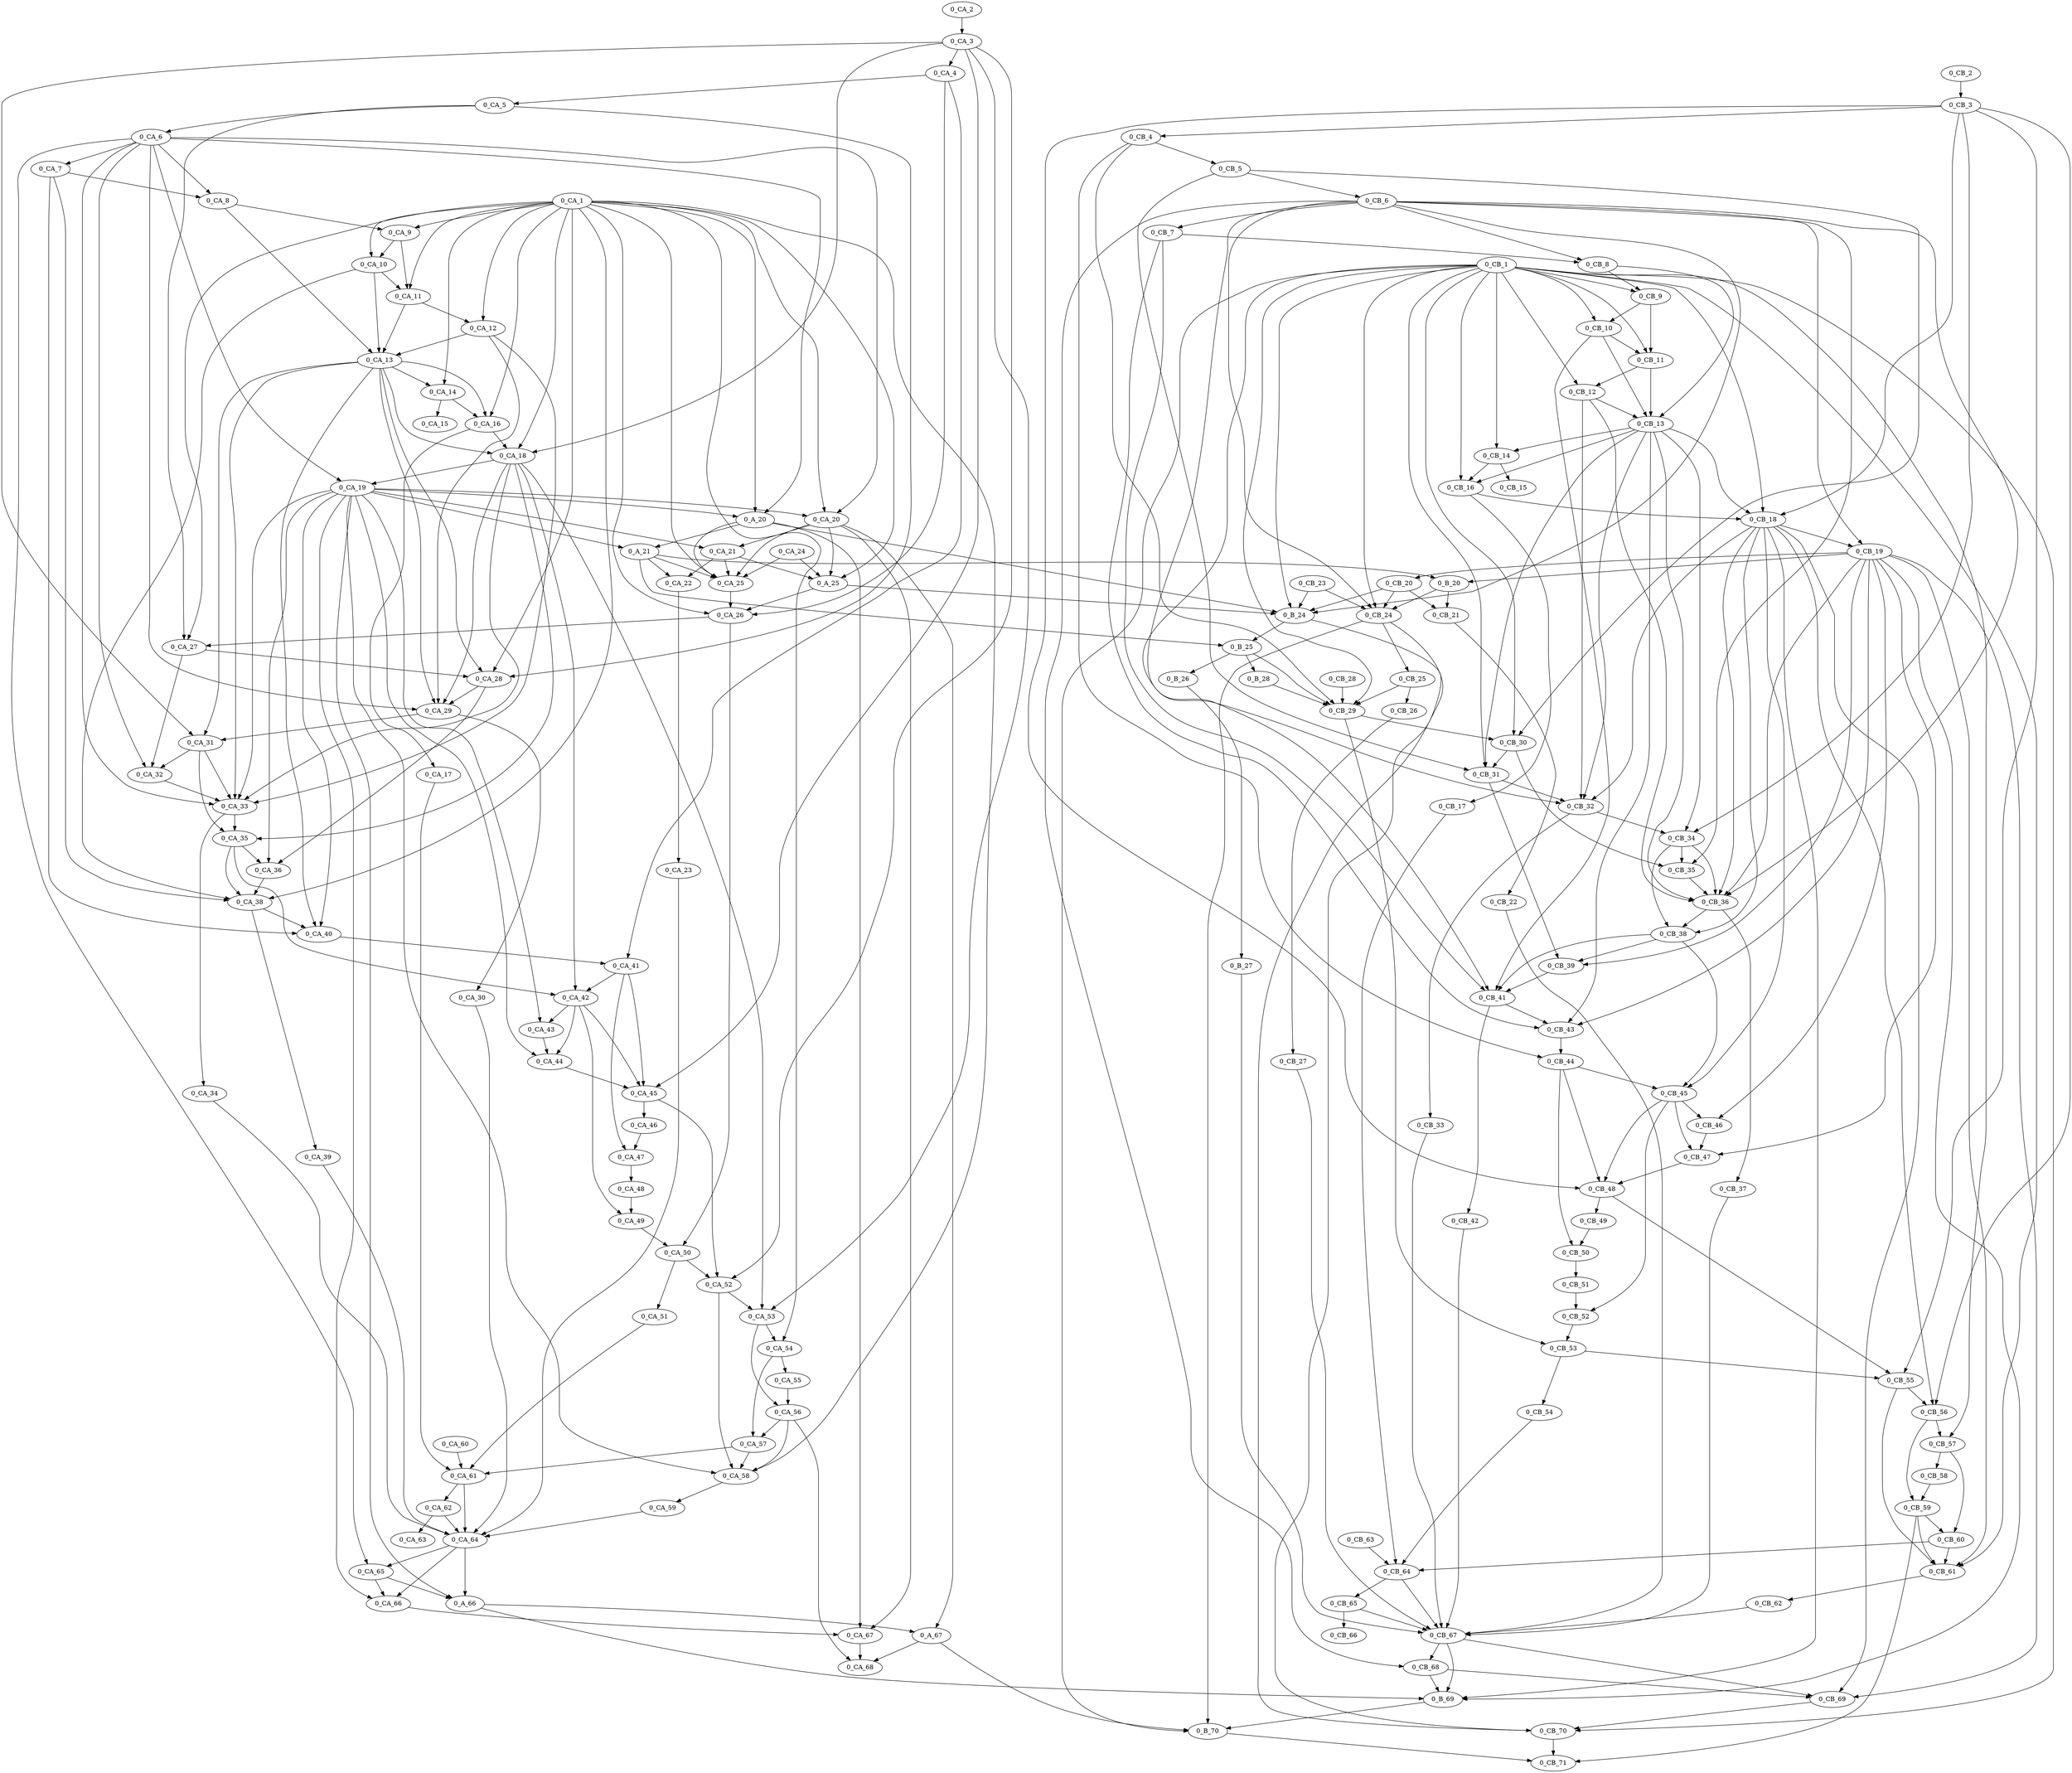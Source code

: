 strict digraph  {
"0_CA_1" [attr="int RSA_padding_check_PKCS1_OAEP_mgf1(unsigned char *to, int tlen, const unsigned char *from, int flen, int num, const unsigned char *param, int plen, const EVP_MD *md, const EVP_MD *mgf1md)"];
"0_CA_2" [attr="{"];
"0_CA_3" [attr="    int i, dblen = 0, mlen = -1, one_index = 0, msg_index;"];
"0_CA_4" [attr="    unsigned int good, found_one_byte;"];
"0_CA_5" [attr="    const unsigned char *maskedseed, *maskeddb;"];
"0_CA_6" [attr="    unsigned char *db = NULL, *em = NULL, seed[EVP_MAX_MD_SIZE],"];
"0_CA_7" [attr="        phash[EVP_MAX_MD_SIZE];"];
"0_CA_8" [attr="    int mdlen;"];
"0_CA_9" [attr="    if (md == NULL)"];
"0_CA_10" [attr="        md = EVP_sha1();"];
"0_CA_11" [attr="    if (mgf1md == NULL)"];
"0_CA_12" [attr="        mgf1md = md;"];
"0_CA_13" [attr="    mdlen = EVP_MD_size(md);"];
"0_CA_14" [attr="    if (tlen <= 0 || flen <= 0)"];
"0_CA_15" [attr="        return -1;"];
"0_CA_16" [attr="    if (num < flen || num < 2 * mdlen + 2)"];
"0_CA_17" [attr="        goto decoding_err;"];
"0_CA_18" [attr="    dblen = num - mdlen - 1;"];
"0_CA_19" [attr="    db = OPENSSL_malloc(dblen);"];
"0_A_20" [attr="    em = OPENSSL_malloc(num);"];
"0_A_21" [attr="    if(db == NULL || em == NULL){"];
"0_CA_22" [attr="        RSAerr(RSA_F_RSA_PADDING_CHECK_PKCS1_OAEP_MGF1, ERR_R_MALLOC_FAILURE);"];
"0_CA_23" [attr="        goto cleanup;"];
"0_CA_24" [attr="    }"];
"0_A_25" [attr="    memset(em, 0, num);"];
"0_CA_26" [attr="    good = constant_time_is_zero(from[0]);"];
"0_CA_27" [attr="    maskedseed = from + 1;"];
"0_CA_28" [attr="    maskeddb = from + 1 + mdlen;"];
"0_CA_29" [attr="    if (PKCS1_MGF1(seed, mdlen, maskeddb, dblen, mgf1md))"];
"0_CA_30" [attr="        goto cleanup;"];
"0_CA_31" [attr="    for (i = 0; i < mdlen; i++)"];
"0_CA_32" [attr="        seed[i] ^= maskedseed[i];"];
"0_CA_33" [attr="    if (PKCS1_MGF1(db, dblen, seed, mdlen, mgf1md))"];
"0_CA_34" [attr="        goto cleanup;"];
"0_CA_35" [attr="    for (i = 0; i < dblen; i++)"];
"0_CA_36" [attr="        db[i] ^= maskeddb[i];"];
"0_CA_38" [attr="    if (!EVP_Digest((void *)param, plen, phash, NULL, md, NULL))"];
"0_CA_39" [attr="        goto cleanup;"];
"0_CA_40" [attr="    good &= constant_time_is_zero(CRYPTO_memcmp(db, phash, mdlen));"];
"0_CA_41" [attr="    found_one_byte = 0;"];
"0_CA_42" [attr="    for (i = mdlen; i < dblen; i++) {"];
"0_CA_43" [attr="        unsigned int equals1 = constant_time_eq(db[i], 1);"];
"0_CA_44" [attr="        unsigned int equals0 = constant_time_is_zero(db[i]);"];
"0_CA_45" [attr="        one_index = constant_time_select_int(~found_one_byte & equals1,i, one_index);"];
"0_CA_46" [attr="        found_one_byte |= equals1;"];
"0_CA_47" [attr="        good &= (found_one_byte | equals0);"];
"0_CA_48" [attr="    }"];
"0_CA_49" [attr="    good &= found_one_byte;"];
"0_CA_50" [attr="    if (!good)"];
"0_CA_51" [attr="        goto decoding_err;"];
"0_CA_52" [attr="    msg_index = one_index + 1;"];
"0_CA_53" [attr="    mlen = dblen - msg_index;"];
"0_CA_54" [attr="    if (tlen < mlen) {"];
"0_CA_55" [attr="        RSAerr(RSA_F_RSA_PADDING_CHECK_PKCS1_OAEP_MGF1, RSA_R_DATA_TOO_LARGE);"];
"0_CA_56" [attr="        mlen = -1;"];
"0_CA_57" [attr="    } else {"];
"0_CA_58" [attr="        memcpy(to, db + msg_index, mlen);"];
"0_CA_59" [attr="        goto cleanup;"];
"0_CA_60" [attr="    }"];
"0_CA_61" [attr=" decoding_err "];
"0_CA_62" [attr="    RSAerr(RSA_F_RSA_PADDING_CHECK_PKCS1_OAEP_MGF1,"];
"0_CA_63" [attr="           RSA_R_OAEP_DECODING_ERROR);"];
"0_CA_64" [attr=" cleanup "];
"0_CA_65" [attr="    OPENSSL_cleanse(seed, sizeof(seed));"];
"0_A_66" [attr="    OPENSSL_free(db);"];
"0_A_67" [attr="    OPENSSL_free(em);"];
"0_CA_68" [attr="    return mlen;"];
"0_CB_1" [attr="int RSA_padding_check_PKCS1_OAEP_mgf1(unsigned char *to, int tlen, const unsigned char *from, int flen, int num, const unsigned char *param, int plen, const EVP_MD *md, const EVP_MD *mgf1md)"];
"0_CB_2" [attr="{"];
"0_CB_3" [attr="    int i, dblen = 0, mlen = -1, one_index = 0, msg_index;"];
"0_CB_4" [attr="    unsigned int good, found_one_byte;"];
"0_CB_5" [attr="    const unsigned char *maskedseed, *maskeddb;"];
"0_CB_6" [attr="    unsigned char *db = NULL, *em = NULL, seed[EVP_MAX_MD_SIZE],"];
"0_CB_7" [attr="        phash[EVP_MAX_MD_SIZE];"];
"0_CB_8" [attr="    int mdlen;"];
"0_CB_9" [attr="    if (md == NULL)"];
"0_CB_10" [attr="        md = EVP_sha1();"];
"0_CB_11" [attr="    if (mgf1md == NULL)"];
"0_CB_12" [attr="        mgf1md = md;"];
"0_CB_13" [attr="    mdlen = EVP_MD_size(md);"];
"0_CB_14" [attr="    if (tlen <= 0 || flen <= 0)"];
"0_CB_15" [attr="        return -1;"];
"0_CB_16" [attr="    if (num < flen || num < 2 * mdlen + 2)"];
"0_CB_17" [attr="        goto decoding_err;"];
"0_CB_18" [attr="    dblen = num - mdlen - 1;"];
"0_CB_19" [attr="    db = OPENSSL_malloc(dblen);"];
"0_B_20" [attr="    if (db == NULL) {"];
"0_CB_21" [attr="        RSAerr(RSA_F_RSA_PADDING_CHECK_PKCS1_OAEP_MGF1, ERR_R_MALLOC_FAILURE);"];
"0_CB_22" [attr="        goto cleanup;"];
"0_CB_23" [attr="    }"];
"0_B_24" [attr="    em = OPENSSL_zalloc(num);"];
"0_B_25" [attr="    if (em == NULL) {"];
"0_B_26" [attr="        RSAerr(RSA_F_RSA_PADDING_CHECK_PKCS1_OAEP_MGF1,ERR_R_MALLOC_FAILURE);"];
"0_B_27" [attr="        goto cleanup;"];
"0_B_28" [attr="    }"];
"0_CB_29" [attr="    good = constant_time_is_zero(from[0]);"];
"0_CB_30" [attr="    maskedseed = from + 1;"];
"0_CB_31" [attr="    maskeddb = from + 1 + mdlen;"];
"0_CB_32" [attr="    if (PKCS1_MGF1(seed, mdlen, maskeddb, dblen, mgf1md))"];
"0_CB_33" [attr="        goto cleanup;"];
"0_CB_34" [attr="    for (i = 0; i < mdlen; i++)"];
"0_CB_35" [attr="        seed[i] ^= maskedseed[i];"];
"0_CB_36" [attr="    if (PKCS1_MGF1(db, dblen, seed, mdlen, mgf1md))"];
"0_CB_37" [attr="        goto cleanup;"];
"0_CB_38" [attr="    for (i = 0; i < dblen; i++)"];
"0_CB_39" [attr="        db[i] ^= maskeddb[i];"];
"0_CB_41" [attr="    if (!EVP_Digest((void *)param, plen, phash, NULL, md, NULL))"];
"0_CB_42" [attr="        goto cleanup;"];
"0_CB_43" [attr="    good &= constant_time_is_zero(CRYPTO_memcmp(db, phash, mdlen));"];
"0_CB_44" [attr="    found_one_byte = 0;"];
"0_CB_45" [attr="    for (i = mdlen; i < dblen; i++) {"];
"0_CB_46" [attr="        unsigned int equals1 = constant_time_eq(db[i], 1);"];
"0_CB_47" [attr="        unsigned int equals0 = constant_time_is_zero(db[i]);"];
"0_CB_48" [attr="        one_index = constant_time_select_int(~found_one_byte & equals1,i, one_index);"];
"0_CB_49" [attr="        found_one_byte |= equals1;"];
"0_CB_50" [attr="        good &= (found_one_byte | equals0);"];
"0_CB_51" [attr="    }"];
"0_CB_52" [attr="    good &= found_one_byte;"];
"0_CB_53" [attr="    if (!good)"];
"0_CB_54" [attr="        goto decoding_err;"];
"0_CB_55" [attr="    msg_index = one_index + 1;"];
"0_CB_56" [attr="    mlen = dblen - msg_index;"];
"0_CB_57" [attr="    if (tlen < mlen) {"];
"0_CB_58" [attr="        RSAerr(RSA_F_RSA_PADDING_CHECK_PKCS1_OAEP_MGF1, RSA_R_DATA_TOO_LARGE);"];
"0_CB_59" [attr="        mlen = -1;"];
"0_CB_60" [attr="    } else {"];
"0_CB_61" [attr="        memcpy(to, db + msg_index, mlen);"];
"0_CB_62" [attr="        goto cleanup;"];
"0_CB_63" [attr="    }"];
"0_CB_64" [attr=" decoding_err "];
"0_CB_65" [attr="    RSAerr(RSA_F_RSA_PADDING_CHECK_PKCS1_OAEP_MGF1,"];
"0_CB_66" [attr="           RSA_R_OAEP_DECODING_ERROR);"];
"0_CB_67" [attr=" cleanup "];
"0_CB_68" [attr="    OPENSSL_cleanse(seed, sizeof(seed));"];
"0_B_69" [attr="    OPENSSL_clear_free(db, dblen);"];
"0_B_70" [attr="    OPENSSL_clear_free(em, num);"];
"0_CB_71" [attr="    return mlen;"];
"0_CA_25";
"0_CA_66";
"0_CA_67";
"0_CB_24";
"0_CB_25";
"0_CB_69";
"0_CB_70";
"0_CA_20";
"0_CA_21";
"0_CB_20";
"0_CB_28";
"0_CB_26";
"0_CB_27";
"0_CA_1" -> "0_CA_9"  [type=data_md];
"0_CA_1" -> "0_CA_10"  [type=data_md];
"0_CA_1" -> "0_CA_11"  [type=data_mgf1md];
"0_CA_1" -> "0_CA_12"  [type=data_mgf1md];
"0_CA_1" -> "0_CA_14"  [type=data_flen];
"0_CA_1" -> "0_CA_16"  [type=data_num];
"0_CA_1" -> "0_CA_18"  [type=data_num];
"0_CA_1" -> "0_A_20"  [type=data_num];
"0_CA_1" -> "0_CA_25"  [type=data_num];
"0_CA_1" -> "0_CA_26"  [type=data_from];
"0_CA_1" -> "0_CA_27"  [type=data_from];
"0_CA_1" -> "0_CA_28"  [type=data_from];
"0_CA_1" -> "0_CA_38"  [type=data_plen];
"0_CA_1" -> "0_CA_54"  [type=data_tlen];
"0_CA_1" -> "0_CA_58"  [type=data_to];
"0_CA_1" -> "0_CA_20"  [type=data_num];
"0_CA_1" -> "0_A_25"  [type=data_num];
"0_CA_2" -> "0_CA_3"  [type=control];
"0_CA_3" -> "0_CA_18"  [type=data_dblen];
"0_CA_3" -> "0_CA_31"  [type=data_i];
"0_CA_3" -> "0_CA_45"  [type=data_one_index];
"0_CA_3" -> "0_CA_52"  [type=data_msg_index];
"0_CA_3" -> "0_CA_53"  [type=data_mlen];
"0_CA_3" -> "0_CA_4"  [type=control];
"0_CA_4" -> "0_CA_26"  [type=data_good];
"0_CA_4" -> "0_CA_41"  [type=data_found_one_byte];
"0_CA_4" -> "0_CA_5"  [type=control];
"0_CA_5" -> "0_CA_27"  [type=data_maskedseed];
"0_CA_5" -> "0_CA_28"  [type=data_maskeddb];
"0_CA_5" -> "0_CA_6"  [type=control];
"0_CA_6" -> "0_CA_19"  [type=data_db];
"0_CA_6" -> "0_A_20"  [type=data_em];
"0_CA_6" -> "0_CA_29"  [type=data_seed];
"0_CA_6" -> "0_CA_32"  [type=data_seed];
"0_CA_6" -> "0_CA_33"  [type=data_seed];
"0_CA_6" -> "0_CA_65"  [type=data_seed];
"0_CA_6" -> "0_CA_20"  [type=data_em];
"0_CA_6" -> "0_CA_8"  [type=control];
"0_CA_6" -> "0_CA_7"  [type=control];
"0_CA_7" -> "0_CA_38"  [type=data_phash];
"0_CA_7" -> "0_CA_40"  [type=data_phash];
"0_CA_7" -> "0_CA_8"  [type=control];
"0_CA_8" -> "0_CA_13"  [type=data_mdlen];
"0_CA_8" -> "0_CA_9"  [type=control];
"0_CA_9" -> "0_CA_11"  [type=control];
"0_CA_9" -> "0_CA_10"  [type=control];
"0_CA_10" -> "0_CA_13"  [type=data_md];
"0_CA_10" -> "0_CA_38"  [type=data_md];
"0_CA_10" -> "0_CA_11"  [type=control];
"0_CA_11" -> "0_CA_13"  [type=control];
"0_CA_11" -> "0_CA_12"  [type=control];
"0_CA_12" -> "0_CA_29"  [type=data_mgf1md];
"0_CA_12" -> "0_CA_33"  [type=data_mgf1md];
"0_CA_12" -> "0_CA_13"  [type=control];
"0_CA_13" -> "0_CA_16"  [type=data_mdlen];
"0_CA_13" -> "0_CA_18"  [type=data_mdlen];
"0_CA_13" -> "0_CA_28"  [type=data_mdlen];
"0_CA_13" -> "0_CA_29"  [type=data_mdlen];
"0_CA_13" -> "0_CA_31"  [type=data_mdlen];
"0_CA_13" -> "0_CA_33"  [type=data_mdlen];
"0_CA_13" -> "0_CA_40"  [type=data_mdlen];
"0_CA_13" -> "0_CA_14"  [type=control];
"0_CA_14" -> "0_CA_16"  [type=control];
"0_CA_14" -> "0_CA_15"  [type=control];
"0_CA_16" -> "0_CA_18"  [type=control];
"0_CA_16" -> "0_CA_17"  [type=control];
"0_CA_17" -> "0_CA_61"  [type=control];
"0_CA_18" -> "0_CA_19"  [type=control];
"0_CA_18" -> "0_CA_29"  [type=data_dblen];
"0_CA_18" -> "0_CA_33"  [type=data_dblen];
"0_CA_18" -> "0_CA_35"  [type=data_dblen];
"0_CA_18" -> "0_CA_42"  [type=data_dblen];
"0_CA_18" -> "0_CA_53"  [type=data_dblen];
"0_CA_19" -> "0_A_21"  [type=data_db];
"0_CA_19" -> "0_CA_33"  [type=data_db];
"0_CA_19" -> "0_CA_36"  [type=data_db];
"0_CA_19" -> "0_CA_40"  [type=data_db];
"0_CA_19" -> "0_CA_43"  [type=data_db];
"0_CA_19" -> "0_CA_44"  [type=data_db];
"0_CA_19" -> "0_CA_58"  [type=data_db];
"0_CA_19" -> "0_CA_66"  [type=data_db];
"0_CA_19" -> "0_CA_21"  [type=data_db];
"0_CA_19" -> "0_A_66"  [type=data_db];
"0_CA_19" -> "0_A_20"  [type=control];
"0_CA_19" -> "0_CA_20"  [type=control];
"0_A_20" -> "0_A_21"  [type=control];
"0_A_20" -> "0_CA_25"  [type=data_em];
"0_A_20" -> "0_CA_67"  [type=data_em];
"0_A_20" -> "0_B_24"  [type=diff_refac];
"0_A_21" -> "0_B_20"  [type="diff_moveif(db == NULL || em == NULL){"];
"0_A_21" -> "0_CA_25"  [type=control];
"0_A_21" -> "0_CA_22"  [type=control];
"0_A_21" -> "0_B_25"  [type=diff_refac];
"0_CA_22" -> "0_CA_23"  [type=control];
"0_CA_23" -> "0_CA_64"  [type=control];
"0_CA_24" -> "0_CA_25"  [type=control];
"0_CA_24" -> "0_A_25"  [type=control];
"0_A_25" -> "0_B_24"  [type="diff_movememset(em, 0, num)"];
"0_A_25" -> "0_CA_26"  [type=control];
"0_CA_26" -> "0_CA_50"  [type=data_good];
"0_CA_26" -> "0_CA_27"  [type=control];
"0_CA_27" -> "0_CA_32"  [type=data_maskedseed];
"0_CA_27" -> "0_CA_28"  [type=control];
"0_CA_28" -> "0_CA_29"  [type=control];
"0_CA_28" -> "0_CA_36"  [type=data_maskeddb];
"0_CA_29" -> "0_CA_31"  [type=control];
"0_CA_29" -> "0_CA_30"  [type=control];
"0_CA_30" -> "0_CA_64"  [type=control];
"0_CA_31" -> "0_CA_32"  [type=control];
"0_CA_31" -> "0_CA_35"  [type=data_i];
"0_CA_31" -> "0_CA_33"  [type=control];
"0_CA_32" -> "0_CA_33"  [type=control];
"0_CA_33" -> "0_CA_35"  [type=control];
"0_CA_33" -> "0_CA_34"  [type=control];
"0_CA_34" -> "0_CA_64"  [type=control];
"0_CA_35" -> "0_CA_36"  [type=control];
"0_CA_35" -> "0_CA_42"  [type=data_i];
"0_CA_35" -> "0_CA_38"  [type=control];
"0_CA_36" -> "0_CA_38"  [type=control];
"0_CA_38" -> "0_CA_40"  [type=control];
"0_CA_38" -> "0_CA_39"  [type=control];
"0_CA_39" -> "0_CA_64"  [type=control];
"0_CA_40" -> "0_CA_41"  [type=control];
"0_CA_41" -> "0_CA_45"  [type=data_found_one_byte];
"0_CA_41" -> "0_CA_47"  [type=data_found_one_byte];
"0_CA_41" -> "0_CA_42"  [type=control];
"0_CA_42" -> "0_CA_43"  [type=control];
"0_CA_42" -> "0_CA_44"  [type=data_i];
"0_CA_42" -> "0_CA_45"  [type=data_i];
"0_CA_42" -> "0_CA_49"  [type=control];
"0_CA_43" -> "0_CA_44"  [type=control];
"0_CA_44" -> "0_CA_45"  [type=control];
"0_CA_45" -> "0_CA_52"  [type=data_one_index];
"0_CA_45" -> "0_CA_46"  [type=control];
"0_CA_46" -> "0_CA_47"  [type=control];
"0_CA_47" -> "0_CA_48"  [type=control];
"0_CA_48" -> "0_CA_49"  [type=control];
"0_CA_49" -> "0_CA_50"  [type=control];
"0_CA_50" -> "0_CA_52"  [type=control];
"0_CA_50" -> "0_CA_51"  [type=control];
"0_CA_51" -> "0_CA_61"  [type=control];
"0_CA_52" -> "0_CA_53"  [type=control];
"0_CA_52" -> "0_CA_58"  [type=data_msg_index];
"0_CA_53" -> "0_CA_54"  [type=control];
"0_CA_53" -> "0_CA_56"  [type=data_mlen];
"0_CA_54" -> "0_CA_57"  [type=control];
"0_CA_54" -> "0_CA_55"  [type=control];
"0_CA_55" -> "0_CA_56"  [type=control];
"0_CA_56" -> "0_CA_58"  [type=data_mlen];
"0_CA_56" -> "0_CA_68"  [type=data_mlen];
"0_CA_56" -> "0_CA_57"  [type=control];
"0_CA_57" -> "0_CA_61"  [type=control];
"0_CA_57" -> "0_CA_58"  [type=control];
"0_CA_58" -> "0_CA_59"  [type=control];
"0_CA_59" -> "0_CA_64"  [type=control];
"0_CA_60" -> "0_CA_61"  [type=control];
"0_CA_61" -> "0_CA_64"  [type=control];
"0_CA_61" -> "0_CA_62"  [type=control];
"0_CA_62" -> "0_CA_64"  [type=control];
"0_CA_62" -> "0_CA_63"  [type=control];
"0_CA_64" -> "0_CA_66"  [type=control];
"0_CA_64" -> "0_CA_65"  [type=control];
"0_CA_64" -> "0_A_66"  [type=control];
"0_CA_65" -> "0_CA_66"  [type=control];
"0_CA_65" -> "0_A_66"  [type=control];
"0_A_66" -> "0_B_69"  [type="diff_update function"];
"0_A_66" -> "0_A_67"  [type=control];
"0_A_67" -> "0_B_70"  [type="diff_update function"];
"0_A_67" -> "0_CA_68"  [type=control];
"0_CB_1" -> "0_CB_9"  [type=data_md];
"0_CB_1" -> "0_CB_10"  [type=data_md];
"0_CB_1" -> "0_CB_11"  [type=data_mgf1md];
"0_CB_1" -> "0_CB_12"  [type=data_mgf1md];
"0_CB_1" -> "0_CB_14"  [type=data_flen];
"0_CB_1" -> "0_CB_16"  [type=data_num];
"0_CB_1" -> "0_CB_18"  [type=data_num];
"0_CB_1" -> "0_CB_24"  [type=data_num];
"0_CB_1" -> "0_CB_29"  [type=data_from];
"0_CB_1" -> "0_CB_30"  [type=data_from];
"0_CB_1" -> "0_CB_31"  [type=data_from];
"0_CB_1" -> "0_CB_41"  [type=data_plen];
"0_CB_1" -> "0_CB_57"  [type=data_tlen];
"0_CB_1" -> "0_CB_61"  [type=data_to];
"0_CB_1" -> "0_CB_70"  [type=data_num];
"0_CB_1" -> "0_B_24"  [type=data_num];
"0_CB_1" -> "0_B_70"  [type=data_num];
"0_CB_2" -> "0_CB_3"  [type=control];
"0_CB_3" -> "0_CB_18"  [type=data_dblen];
"0_CB_3" -> "0_CB_34"  [type=data_i];
"0_CB_3" -> "0_CB_48"  [type=data_one_index];
"0_CB_3" -> "0_CB_55"  [type=data_msg_index];
"0_CB_3" -> "0_CB_56"  [type=data_mlen];
"0_CB_3" -> "0_CB_4"  [type=control];
"0_CB_4" -> "0_CB_29"  [type=data_good];
"0_CB_4" -> "0_CB_44"  [type=data_found_one_byte];
"0_CB_4" -> "0_CB_5"  [type=control];
"0_CB_5" -> "0_CB_30"  [type=data_maskedseed];
"0_CB_5" -> "0_CB_31"  [type=data_maskeddb];
"0_CB_5" -> "0_CB_6"  [type=control];
"0_CB_6" -> "0_CB_19"  [type=data_db];
"0_CB_6" -> "0_CB_24"  [type=data_em];
"0_CB_6" -> "0_CB_32"  [type=data_seed];
"0_CB_6" -> "0_CB_35"  [type=data_seed];
"0_CB_6" -> "0_CB_36"  [type=data_seed];
"0_CB_6" -> "0_CB_68"  [type=data_seed];
"0_CB_6" -> "0_B_24"  [type=data_em];
"0_CB_6" -> "0_CB_8"  [type=control];
"0_CB_6" -> "0_CB_7"  [type=control];
"0_CB_7" -> "0_CB_41"  [type=data_phash];
"0_CB_7" -> "0_CB_43"  [type=data_phash];
"0_CB_7" -> "0_CB_8"  [type=control];
"0_CB_8" -> "0_CB_13"  [type=data_mdlen];
"0_CB_8" -> "0_CB_9"  [type=control];
"0_CB_9" -> "0_CB_11"  [type=control];
"0_CB_9" -> "0_CB_10"  [type=control];
"0_CB_10" -> "0_CB_13"  [type=data_md];
"0_CB_10" -> "0_CB_41"  [type=data_md];
"0_CB_10" -> "0_CB_11"  [type=control];
"0_CB_11" -> "0_CB_13"  [type=control];
"0_CB_11" -> "0_CB_12"  [type=control];
"0_CB_12" -> "0_CB_32"  [type=data_mgf1md];
"0_CB_12" -> "0_CB_36"  [type=data_mgf1md];
"0_CB_12" -> "0_CB_13"  [type=control];
"0_CB_13" -> "0_CB_16"  [type=data_mdlen];
"0_CB_13" -> "0_CB_18"  [type=data_mdlen];
"0_CB_13" -> "0_CB_31"  [type=data_mdlen];
"0_CB_13" -> "0_CB_32"  [type=data_mdlen];
"0_CB_13" -> "0_CB_34"  [type=data_mdlen];
"0_CB_13" -> "0_CB_36"  [type=data_mdlen];
"0_CB_13" -> "0_CB_43"  [type=data_mdlen];
"0_CB_13" -> "0_CB_14"  [type=control];
"0_CB_14" -> "0_CB_16"  [type=control];
"0_CB_14" -> "0_CB_15"  [type=control];
"0_CB_16" -> "0_CB_18"  [type=control];
"0_CB_16" -> "0_CB_17"  [type=control];
"0_CB_17" -> "0_CB_64"  [type=control];
"0_CB_18" -> "0_CB_19"  [type=control];
"0_CB_18" -> "0_CB_32"  [type=data_dblen];
"0_CB_18" -> "0_CB_36"  [type=data_dblen];
"0_CB_18" -> "0_CB_38"  [type=data_dblen];
"0_CB_18" -> "0_CB_45"  [type=data_dblen];
"0_CB_18" -> "0_CB_56"  [type=data_dblen];
"0_CB_18" -> "0_CB_69"  [type=data_dblen];
"0_CB_18" -> "0_B_69"  [type=data_dblen];
"0_CB_19" -> "0_B_20"  [type=control];
"0_CB_19" -> "0_CB_36"  [type=data_db];
"0_CB_19" -> "0_CB_39"  [type=data_db];
"0_CB_19" -> "0_CB_43"  [type=data_db];
"0_CB_19" -> "0_CB_46"  [type=data_db];
"0_CB_19" -> "0_CB_47"  [type=data_db];
"0_CB_19" -> "0_CB_61"  [type=data_db];
"0_CB_19" -> "0_CB_69"  [type=data_db];
"0_CB_19" -> "0_CB_20"  [type=control];
"0_CB_19" -> "0_B_69"  [type=data_db];
"0_B_20" -> "0_CB_24"  [type=control];
"0_B_20" -> "0_CB_21"  [type=control];
"0_CB_21" -> "0_CB_22"  [type=control];
"0_CB_22" -> "0_CB_67"  [type=control];
"0_CB_23" -> "0_CB_24"  [type=control];
"0_CB_23" -> "0_B_24"  [type=control];
"0_B_24" -> "0_B_25"  [type=control];
"0_B_24" -> "0_CB_70"  [type=data_em];
"0_B_25" -> "0_CB_29"  [type=control];
"0_B_25" -> "0_B_26"  [type=control];
"0_B_25" -> "0_B_28"  [type=control];
"0_B_26" -> "0_B_27"  [type=control];
"0_B_27" -> "0_CB_67"  [type=control];
"0_B_28" -> "0_CB_29"  [type=control];
"0_CB_29" -> "0_CB_53"  [type=data_good];
"0_CB_29" -> "0_CB_30"  [type=control];
"0_CB_30" -> "0_CB_35"  [type=data_maskedseed];
"0_CB_30" -> "0_CB_31"  [type=control];
"0_CB_31" -> "0_CB_32"  [type=control];
"0_CB_31" -> "0_CB_39"  [type=data_maskeddb];
"0_CB_32" -> "0_CB_34"  [type=control];
"0_CB_32" -> "0_CB_33"  [type=control];
"0_CB_33" -> "0_CB_67"  [type=control];
"0_CB_34" -> "0_CB_35"  [type=control];
"0_CB_34" -> "0_CB_38"  [type=data_i];
"0_CB_34" -> "0_CB_36"  [type=control];
"0_CB_35" -> "0_CB_36"  [type=control];
"0_CB_36" -> "0_CB_38"  [type=control];
"0_CB_36" -> "0_CB_37"  [type=control];
"0_CB_37" -> "0_CB_67"  [type=control];
"0_CB_38" -> "0_CB_39"  [type=control];
"0_CB_38" -> "0_CB_45"  [type=data_i];
"0_CB_38" -> "0_CB_41"  [type=control];
"0_CB_39" -> "0_CB_41"  [type=control];
"0_CB_41" -> "0_CB_43"  [type=control];
"0_CB_41" -> "0_CB_42"  [type=control];
"0_CB_42" -> "0_CB_67"  [type=control];
"0_CB_43" -> "0_CB_44"  [type=control];
"0_CB_44" -> "0_CB_48"  [type=data_found_one_byte];
"0_CB_44" -> "0_CB_50"  [type=data_found_one_byte];
"0_CB_44" -> "0_CB_45"  [type=control];
"0_CB_45" -> "0_CB_46"  [type=control];
"0_CB_45" -> "0_CB_47"  [type=data_i];
"0_CB_45" -> "0_CB_48"  [type=data_i];
"0_CB_45" -> "0_CB_52"  [type=control];
"0_CB_46" -> "0_CB_47"  [type=control];
"0_CB_47" -> "0_CB_48"  [type=control];
"0_CB_48" -> "0_CB_55"  [type=data_one_index];
"0_CB_48" -> "0_CB_49"  [type=control];
"0_CB_49" -> "0_CB_50"  [type=control];
"0_CB_50" -> "0_CB_51"  [type=control];
"0_CB_51" -> "0_CB_52"  [type=control];
"0_CB_52" -> "0_CB_53"  [type=control];
"0_CB_53" -> "0_CB_55"  [type=control];
"0_CB_53" -> "0_CB_54"  [type=control];
"0_CB_54" -> "0_CB_64"  [type=control];
"0_CB_55" -> "0_CB_56"  [type=control];
"0_CB_55" -> "0_CB_61"  [type=data_msg_index];
"0_CB_56" -> "0_CB_57"  [type=control];
"0_CB_56" -> "0_CB_59"  [type=data_mlen];
"0_CB_57" -> "0_CB_60"  [type=control];
"0_CB_57" -> "0_CB_58"  [type=control];
"0_CB_58" -> "0_CB_59"  [type=control];
"0_CB_59" -> "0_CB_61"  [type=data_mlen];
"0_CB_59" -> "0_CB_71"  [type=data_mlen];
"0_CB_59" -> "0_CB_60"  [type=control];
"0_CB_60" -> "0_CB_64"  [type=control];
"0_CB_60" -> "0_CB_61"  [type=control];
"0_CB_61" -> "0_CB_62"  [type=control];
"0_CB_62" -> "0_CB_67"  [type=control];
"0_CB_63" -> "0_CB_64"  [type=control];
"0_CB_64" -> "0_CB_67"  [type=control];
"0_CB_64" -> "0_CB_65"  [type=control];
"0_CB_65" -> "0_CB_67"  [type=control];
"0_CB_65" -> "0_CB_66"  [type=control];
"0_CB_67" -> "0_CB_69"  [type=control];
"0_CB_67" -> "0_CB_68"  [type=control];
"0_CB_67" -> "0_B_69"  [type=control];
"0_CB_68" -> "0_CB_69"  [type=control];
"0_CB_68" -> "0_B_69"  [type=control];
"0_B_69" -> "0_B_70"  [type=control];
"0_B_70" -> "0_CB_71"  [type=control];
"0_CA_25" -> "0_CA_26"  [type=control];
"0_CA_66" -> "0_CA_67"  [type=control];
"0_CA_67" -> "0_CA_68"  [type=control];
"0_CB_24" -> "0_CB_25"  [type=control];
"0_CB_24" -> "0_CB_70"  [type=data_em];
"0_CB_24" -> "0_B_70"  [type=data_em];
"0_CB_25" -> "0_CB_29"  [type=control];
"0_CB_25" -> "0_CB_26"  [type=control];
"0_CB_69" -> "0_CB_70"  [type=control];
"0_CB_70" -> "0_CB_71"  [type=control];
"0_CA_20" -> "0_CA_21"  [type=control];
"0_CA_20" -> "0_A_25"  [type=data_em];
"0_CA_20" -> "0_CA_67"  [type=data_em];
"0_CA_20" -> "0_CA_25"  [type=data_em];
"0_CA_20" -> "0_A_67"  [type=data_em];
"0_CA_21" -> "0_A_25"  [type=control];
"0_CA_21" -> "0_CA_22"  [type=control];
"0_CA_21" -> "0_CA_25"  [type=control];
"0_CB_20" -> "0_B_24"  [type=control];
"0_CB_20" -> "0_CB_21"  [type=control];
"0_CB_20" -> "0_CB_24"  [type=control];
"0_CB_28" -> "0_CB_29"  [type=control];
"0_CB_26" -> "0_CB_27"  [type=control];
"0_CB_27" -> "0_CB_67"  [type=control];
}
